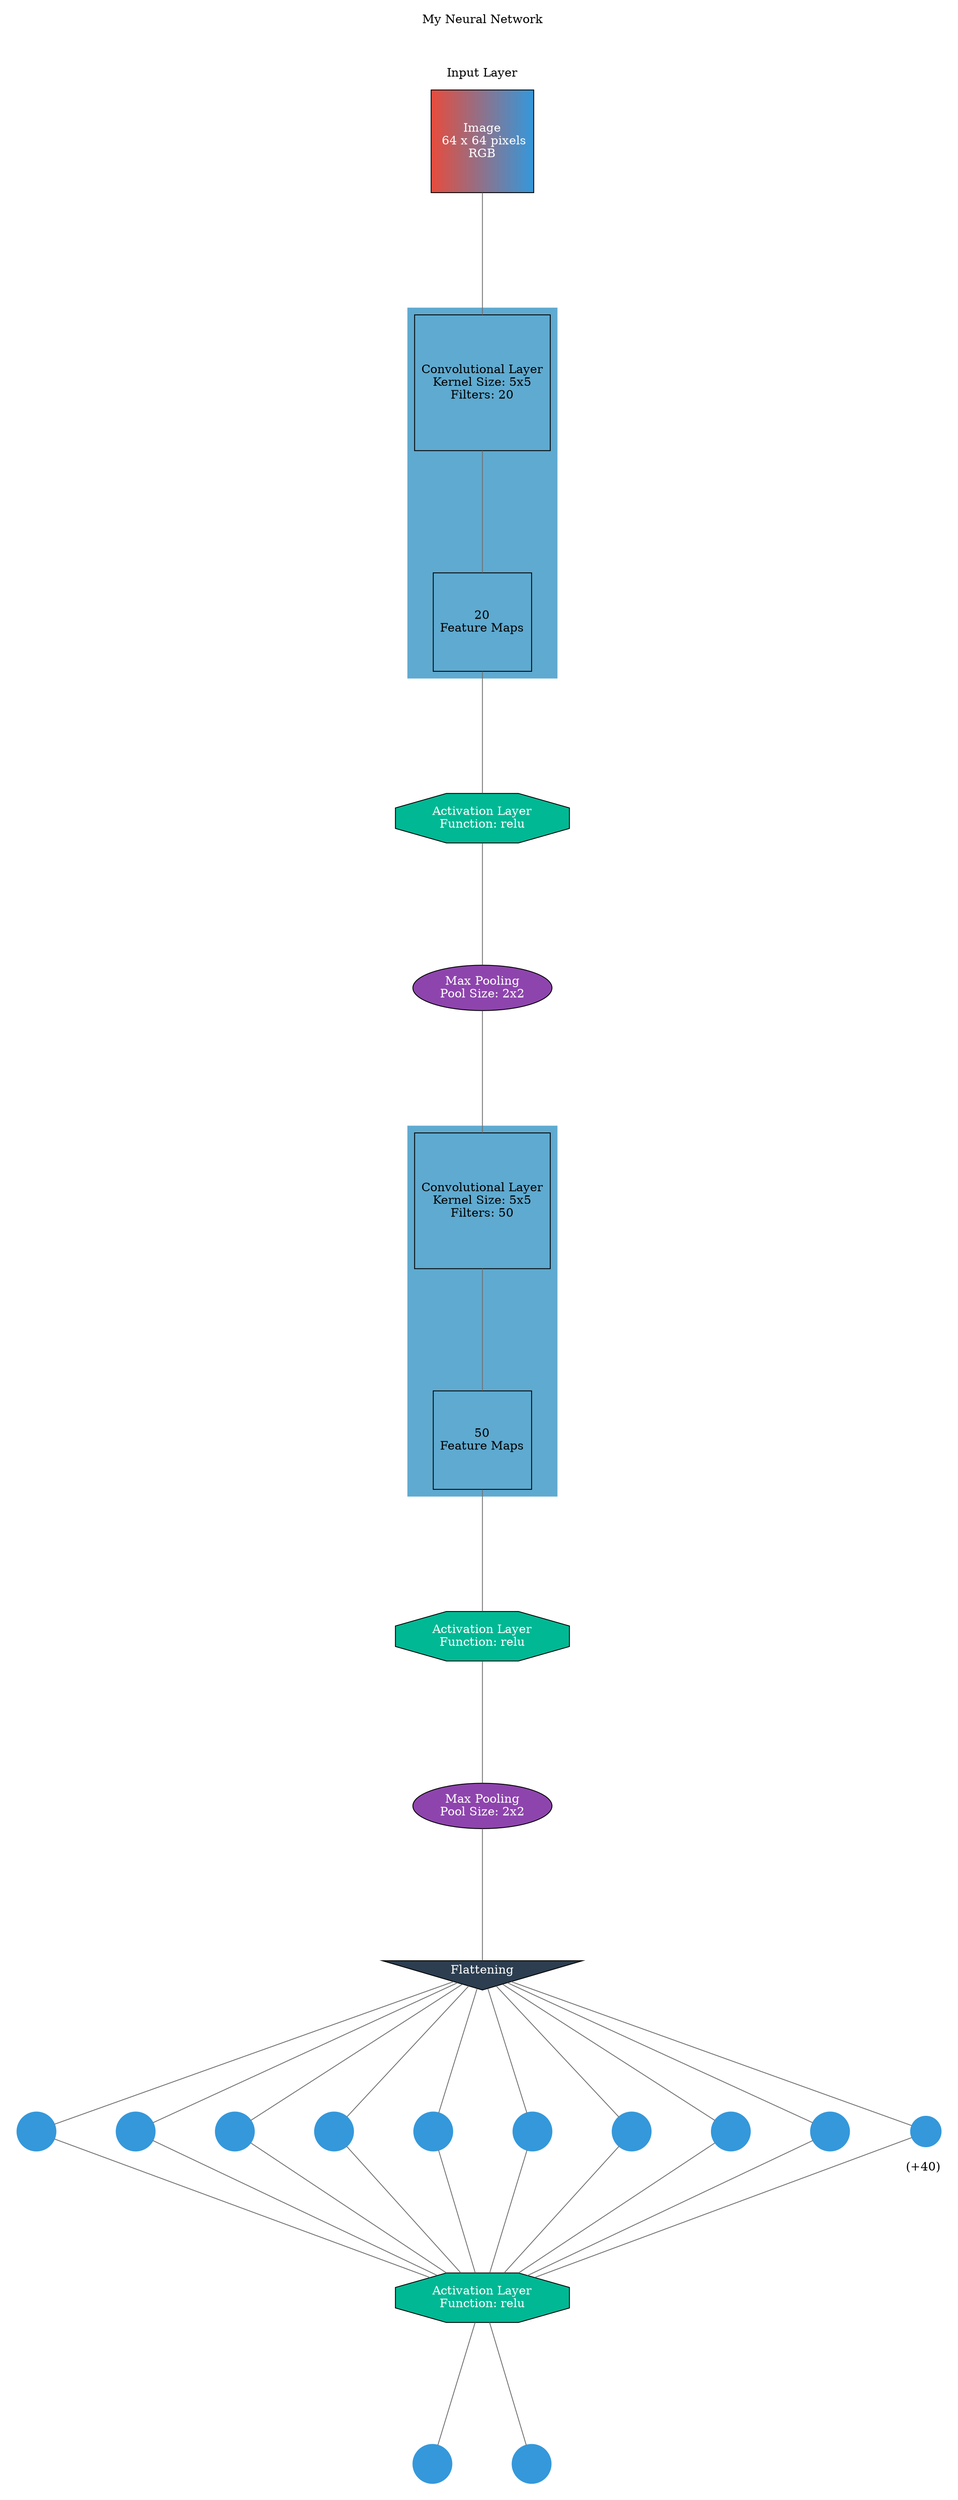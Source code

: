 digraph g {
	graph [nodesep=1 ranksep=2 splines=false]
	edge [arrowhead=none color="#707070"]
	subgraph cluster_input {
		node [fillcolor="#e74c3c:#3498db" fontcolor=white shape=square style=filled]
		color=white label="My Neural Network



Input Layer"
		1 [label="Image
 64 x 64 pixels
RGB" fontcolor=white]
	}
	conv_2 -> 2
	1 -> conv_2
	subgraph cluster_1 {
		color="#5faad0" style=filled
		conv_2 [label="Convolutional Layer
Kernel Size: 5x5
Filters: 20" shape=square]
		2 [label="20
Feature Maps" shape=square]
	}
	2 -> 3
	subgraph cluster_2 {
		color=white
		3 [label="Activation Layer
Function: relu" fillcolor="#00b894" fontcolor=white shape=octagon style=filled]
	}
	3 -> 4
	subgraph cluster_3 {
		color=white
		4 [label="Max Pooling
Pool Size: 2x2" fillcolor="#8e44ad" fontcolor=white style=filled]
	}
	conv_5 -> 5
	4 -> conv_5
	subgraph cluster_4 {
		color="#5faad0" style=filled
		conv_5 [label="Convolutional Layer
Kernel Size: 5x5
Filters: 50" shape=square]
		5 [label="50
Feature Maps" shape=square]
	}
	5 -> 6
	subgraph cluster_5 {
		color=white
		6 [label="Activation Layer
Function: relu" fillcolor="#00b894" fontcolor=white shape=octagon style=filled]
	}
	6 -> 7
	subgraph cluster_6 {
		color=white
		7 [label="Max Pooling
Pool Size: 2x2" fillcolor="#8e44ad" fontcolor=white style=filled]
	}
	7 -> 8
	subgraph cluster_7 {
		color=white
		8 [label=Flattening fillcolor="#2c3e50" fontcolor=white shape=invtriangle style=filled]
	}
	8 -> 9
	8 -> 10
	8 -> 11
	8 -> 12
	8 -> 13
	8 -> 14
	8 -> 15
	8 -> 16
	8 -> 17
	8 -> 18
	subgraph cluster_8 {
		color=white
		rank=same
		label=" (+40)" labeljust=right labelloc=b
		9 [color="#3498db" fontcolor="#3498db" shape=circle style=filled]
		10 [color="#3498db" fontcolor="#3498db" shape=circle style=filled]
		11 [color="#3498db" fontcolor="#3498db" shape=circle style=filled]
		12 [color="#3498db" fontcolor="#3498db" shape=circle style=filled]
		13 [color="#3498db" fontcolor="#3498db" shape=circle style=filled]
		14 [color="#3498db" fontcolor="#3498db" shape=circle style=filled]
		15 [color="#3498db" fontcolor="#3498db" shape=circle style=filled]
		16 [color="#3498db" fontcolor="#3498db" shape=circle style=filled]
		17 [color="#3498db" fontcolor="#3498db" shape=circle style=filled]
		18 [color="#3498db" fontcolor="#3498db" shape=circle style=filled]
	}
	9 -> 19
	10 -> 19
	11 -> 19
	12 -> 19
	13 -> 19
	14 -> 19
	15 -> 19
	16 -> 19
	17 -> 19
	18 -> 19
	subgraph cluster_9 {
		color=white
		19 [label="Activation Layer
Function: relu" fillcolor="#00b894" fontcolor=white shape=octagon style=filled]
	}
	19 -> 20
	19 -> 21
	subgraph cluster_10 {
		color=white
		rank=same
		label="" labeljust=right labelloc=b
		20 [color="#3498db" fontcolor="#3498db" shape=circle style=filled]
		21 [color="#3498db" fontcolor="#3498db" shape=circle style=filled]
	}
	subgraph cluster_output {
	}
	arrowShape=none
}
